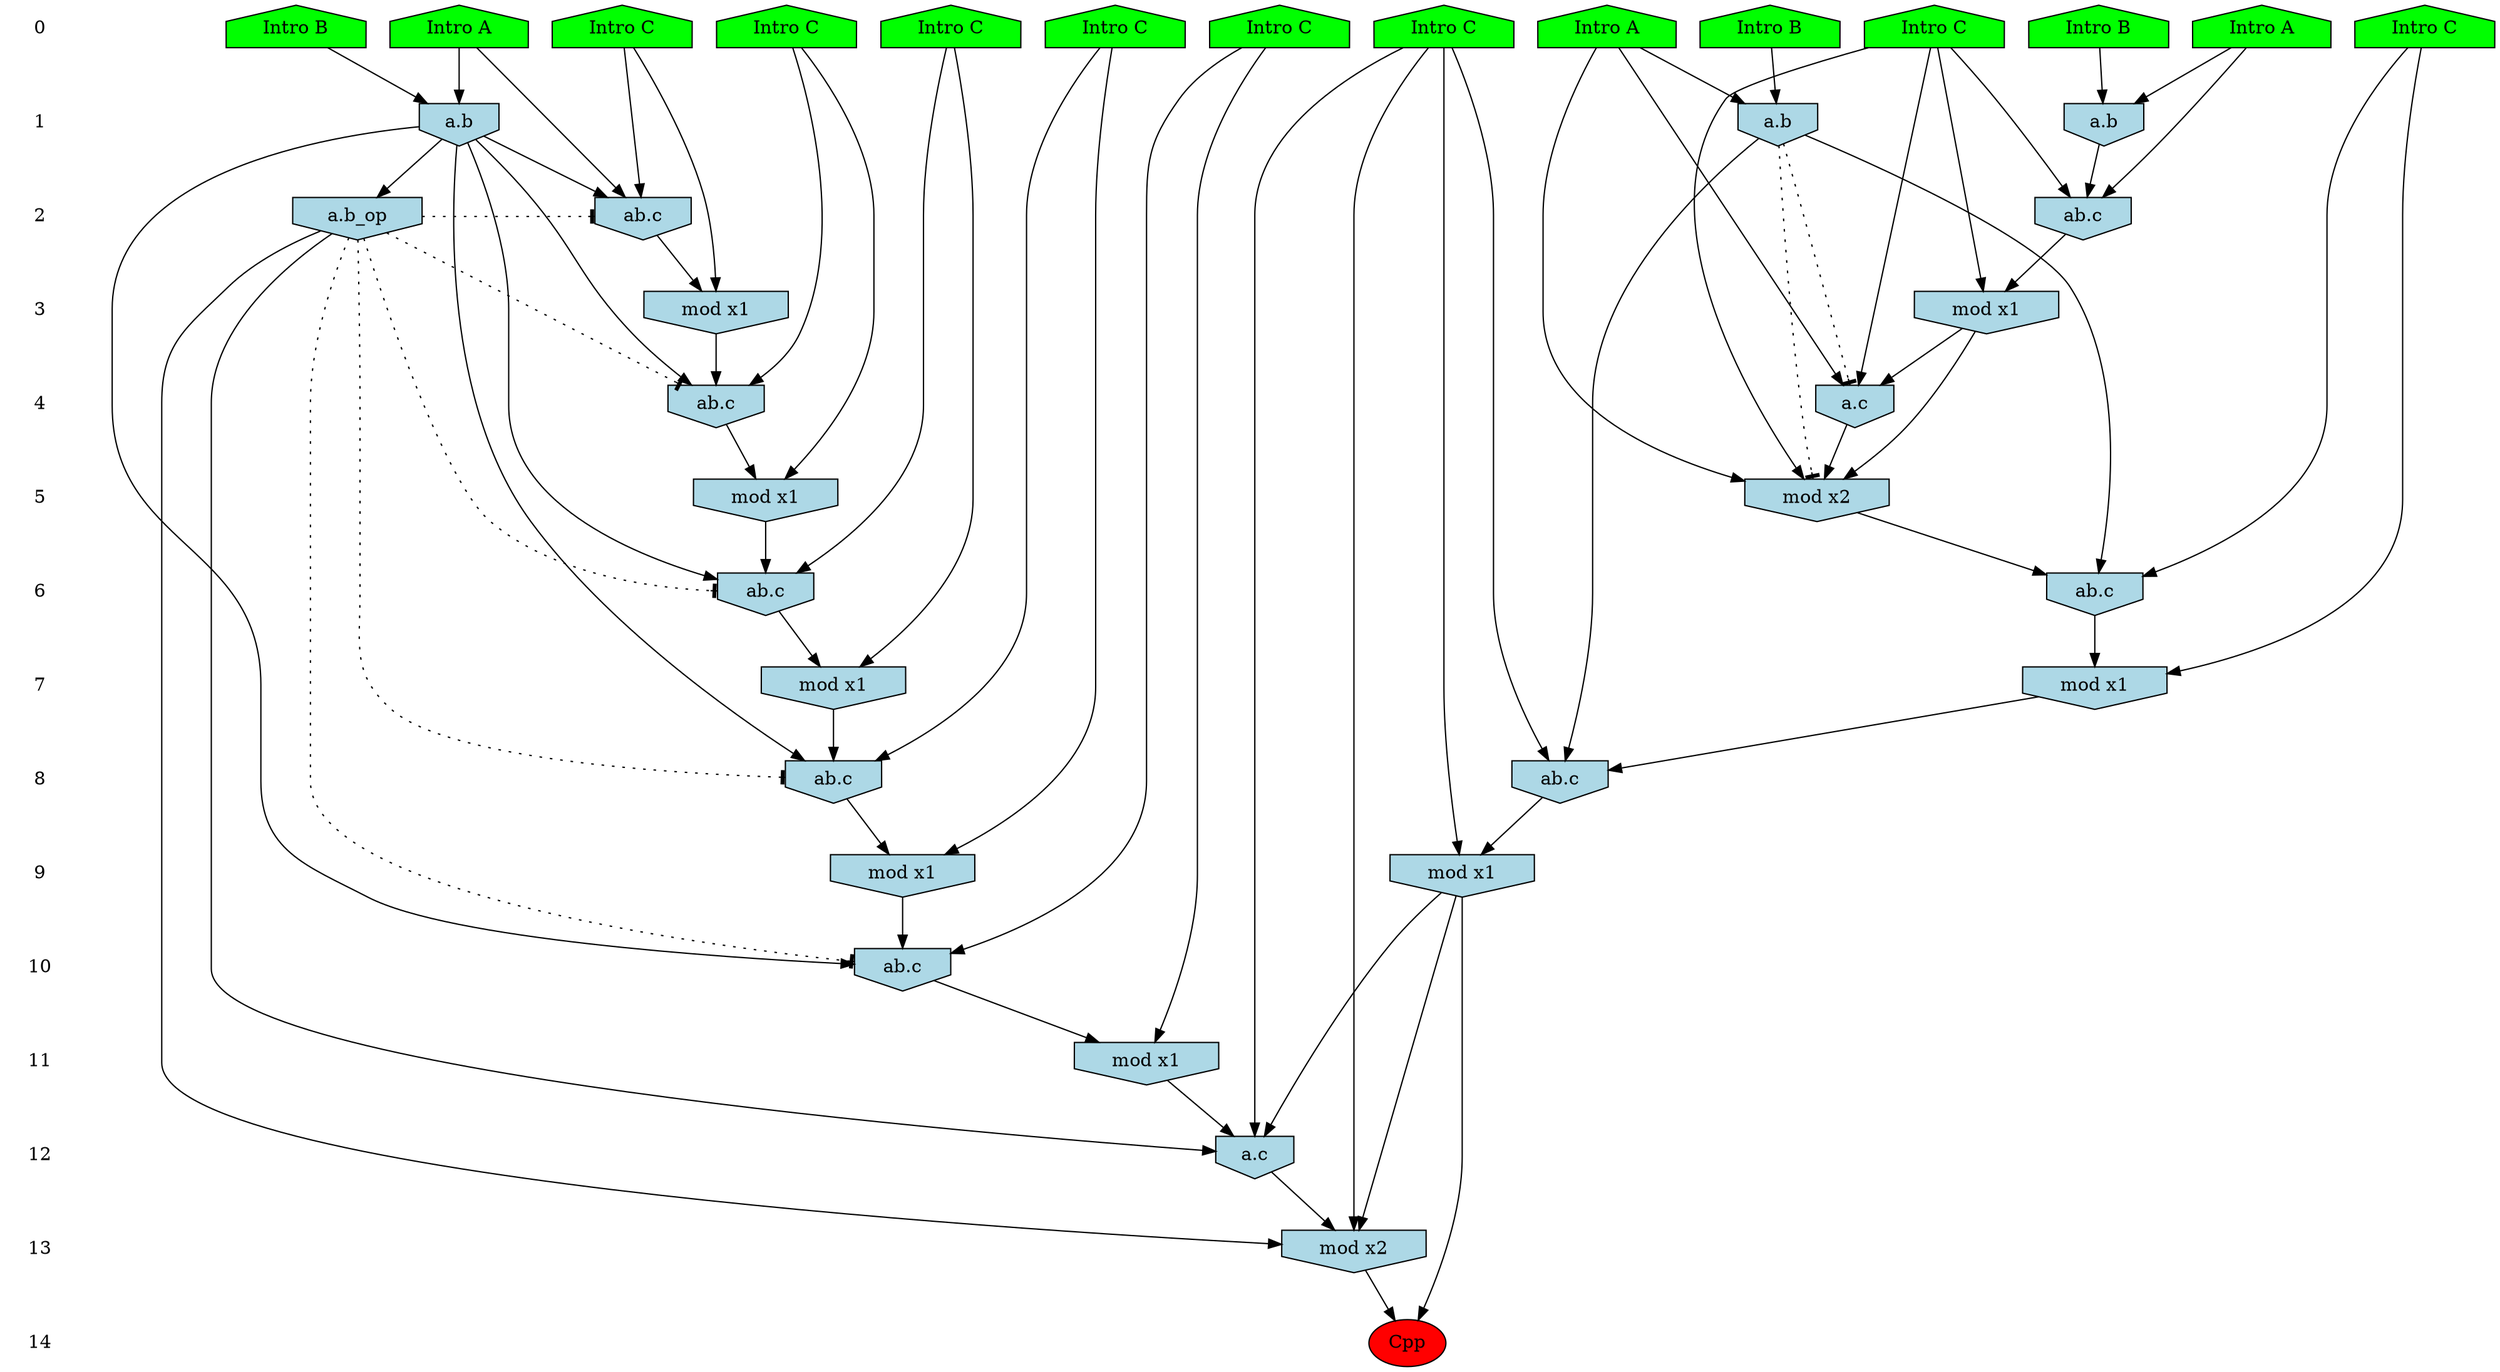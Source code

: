 /* Compression of 1 causal flows obtained in average at 1.613326E+01 t.u */
/* Compressed causal flows were: [2734] */
digraph G{
 ranksep=.5 ; 
{ rank = same ; "0" [shape=plaintext] ; node_1 [label ="Intro B", shape=house, style=filled, fillcolor=green] ;
node_2 [label ="Intro B", shape=house, style=filled, fillcolor=green] ;
node_3 [label ="Intro A", shape=house, style=filled, fillcolor=green] ;
node_4 [label ="Intro A", shape=house, style=filled, fillcolor=green] ;
node_5 [label ="Intro B", shape=house, style=filled, fillcolor=green] ;
node_6 [label ="Intro A", shape=house, style=filled, fillcolor=green] ;
node_7 [label ="Intro C", shape=house, style=filled, fillcolor=green] ;
node_8 [label ="Intro C", shape=house, style=filled, fillcolor=green] ;
node_9 [label ="Intro C", shape=house, style=filled, fillcolor=green] ;
node_10 [label ="Intro C", shape=house, style=filled, fillcolor=green] ;
node_11 [label ="Intro C", shape=house, style=filled, fillcolor=green] ;
node_12 [label ="Intro C", shape=house, style=filled, fillcolor=green] ;
node_13 [label ="Intro C", shape=house, style=filled, fillcolor=green] ;
node_14 [label ="Intro C", shape=house, style=filled, fillcolor=green] ;
}
{ rank = same ; "1" [shape=plaintext] ; node_15 [label="a.b", shape=invhouse, style=filled, fillcolor = lightblue] ;
node_17 [label="a.b", shape=invhouse, style=filled, fillcolor = lightblue] ;
node_30 [label="a.b", shape=invhouse, style=filled, fillcolor = lightblue] ;
}
{ rank = same ; "2" [shape=plaintext] ; node_16 [label="ab.c", shape=invhouse, style=filled, fillcolor = lightblue] ;
node_18 [label="ab.c", shape=invhouse, style=filled, fillcolor = lightblue] ;
node_35 [label="a.b_op", shape=invhouse, style=filled, fillcolor = lightblue] ;
}
{ rank = same ; "3" [shape=plaintext] ; node_19 [label="mod x1", shape=invhouse, style=filled, fillcolor = lightblue] ;
node_21 [label="mod x1", shape=invhouse, style=filled, fillcolor = lightblue] ;
}
{ rank = same ; "4" [shape=plaintext] ; node_20 [label="ab.c", shape=invhouse, style=filled, fillcolor = lightblue] ;
node_25 [label="a.c", shape=invhouse, style=filled, fillcolor = lightblue] ;
}
{ rank = same ; "5" [shape=plaintext] ; node_22 [label="mod x1", shape=invhouse, style=filled, fillcolor = lightblue] ;
node_26 [label="mod x2", shape=invhouse, style=filled, fillcolor = lightblue] ;
}
{ rank = same ; "6" [shape=plaintext] ; node_23 [label="ab.c", shape=invhouse, style=filled, fillcolor = lightblue] ;
node_31 [label="ab.c", shape=invhouse, style=filled, fillcolor = lightblue] ;
}
{ rank = same ; "7" [shape=plaintext] ; node_24 [label="mod x1", shape=invhouse, style=filled, fillcolor = lightblue] ;
node_33 [label="mod x1", shape=invhouse, style=filled, fillcolor = lightblue] ;
}
{ rank = same ; "8" [shape=plaintext] ; node_27 [label="ab.c", shape=invhouse, style=filled, fillcolor = lightblue] ;
node_34 [label="ab.c", shape=invhouse, style=filled, fillcolor = lightblue] ;
}
{ rank = same ; "9" [shape=plaintext] ; node_28 [label="mod x1", shape=invhouse, style=filled, fillcolor = lightblue] ;
node_36 [label="mod x1", shape=invhouse, style=filled, fillcolor = lightblue] ;
}
{ rank = same ; "10" [shape=plaintext] ; node_29 [label="ab.c", shape=invhouse, style=filled, fillcolor = lightblue] ;
}
{ rank = same ; "11" [shape=plaintext] ; node_32 [label="mod x1", shape=invhouse, style=filled, fillcolor = lightblue] ;
}
{ rank = same ; "12" [shape=plaintext] ; node_37 [label="a.c", shape=invhouse, style=filled, fillcolor = lightblue] ;
}
{ rank = same ; "13" [shape=plaintext] ; node_38 [label="mod x2", shape=invhouse, style=filled, fillcolor = lightblue] ;
}
{ rank = same ; "14" [shape=plaintext] ; node_39 [label ="Cpp", style=filled, fillcolor=red] ;
}
"0" -> "1" [style="invis"]; 
"1" -> "2" [style="invis"]; 
"2" -> "3" [style="invis"]; 
"3" -> "4" [style="invis"]; 
"4" -> "5" [style="invis"]; 
"5" -> "6" [style="invis"]; 
"6" -> "7" [style="invis"]; 
"7" -> "8" [style="invis"]; 
"8" -> "9" [style="invis"]; 
"9" -> "10" [style="invis"]; 
"10" -> "11" [style="invis"]; 
"11" -> "12" [style="invis"]; 
"12" -> "13" [style="invis"]; 
"13" -> "14" [style="invis"]; 
node_2 -> node_15
node_6 -> node_15
node_6 -> node_16
node_13 -> node_16
node_15 -> node_16
node_4 -> node_17
node_5 -> node_17
node_4 -> node_18
node_7 -> node_18
node_17 -> node_18
node_7 -> node_19
node_18 -> node_19
node_10 -> node_20
node_17 -> node_20
node_19 -> node_20
node_13 -> node_21
node_16 -> node_21
node_10 -> node_22
node_20 -> node_22
node_12 -> node_23
node_17 -> node_23
node_22 -> node_23
node_12 -> node_24
node_23 -> node_24
node_3 -> node_25
node_13 -> node_25
node_21 -> node_25
node_3 -> node_26
node_13 -> node_26
node_21 -> node_26
node_25 -> node_26
node_14 -> node_27
node_17 -> node_27
node_24 -> node_27
node_14 -> node_28
node_27 -> node_28
node_11 -> node_29
node_17 -> node_29
node_28 -> node_29
node_1 -> node_30
node_3 -> node_30
node_8 -> node_31
node_26 -> node_31
node_30 -> node_31
node_11 -> node_32
node_29 -> node_32
node_8 -> node_33
node_31 -> node_33
node_9 -> node_34
node_30 -> node_34
node_33 -> node_34
node_17 -> node_35
node_9 -> node_36
node_34 -> node_36
node_9 -> node_37
node_32 -> node_37
node_35 -> node_37
node_36 -> node_37
node_9 -> node_38
node_35 -> node_38
node_36 -> node_38
node_37 -> node_38
node_36 -> node_39
node_38 -> node_39
node_30 -> node_26 [style=dotted, arrowhead = tee] 
node_30 -> node_25 [style=dotted, arrowhead = tee] 
node_35 -> node_29 [style=dotted, arrowhead = tee] 
node_35 -> node_27 [style=dotted, arrowhead = tee] 
node_35 -> node_23 [style=dotted, arrowhead = tee] 
node_35 -> node_20 [style=dotted, arrowhead = tee] 
node_35 -> node_18 [style=dotted, arrowhead = tee] 
}
/*
 Dot generation time: 0.000906
*/